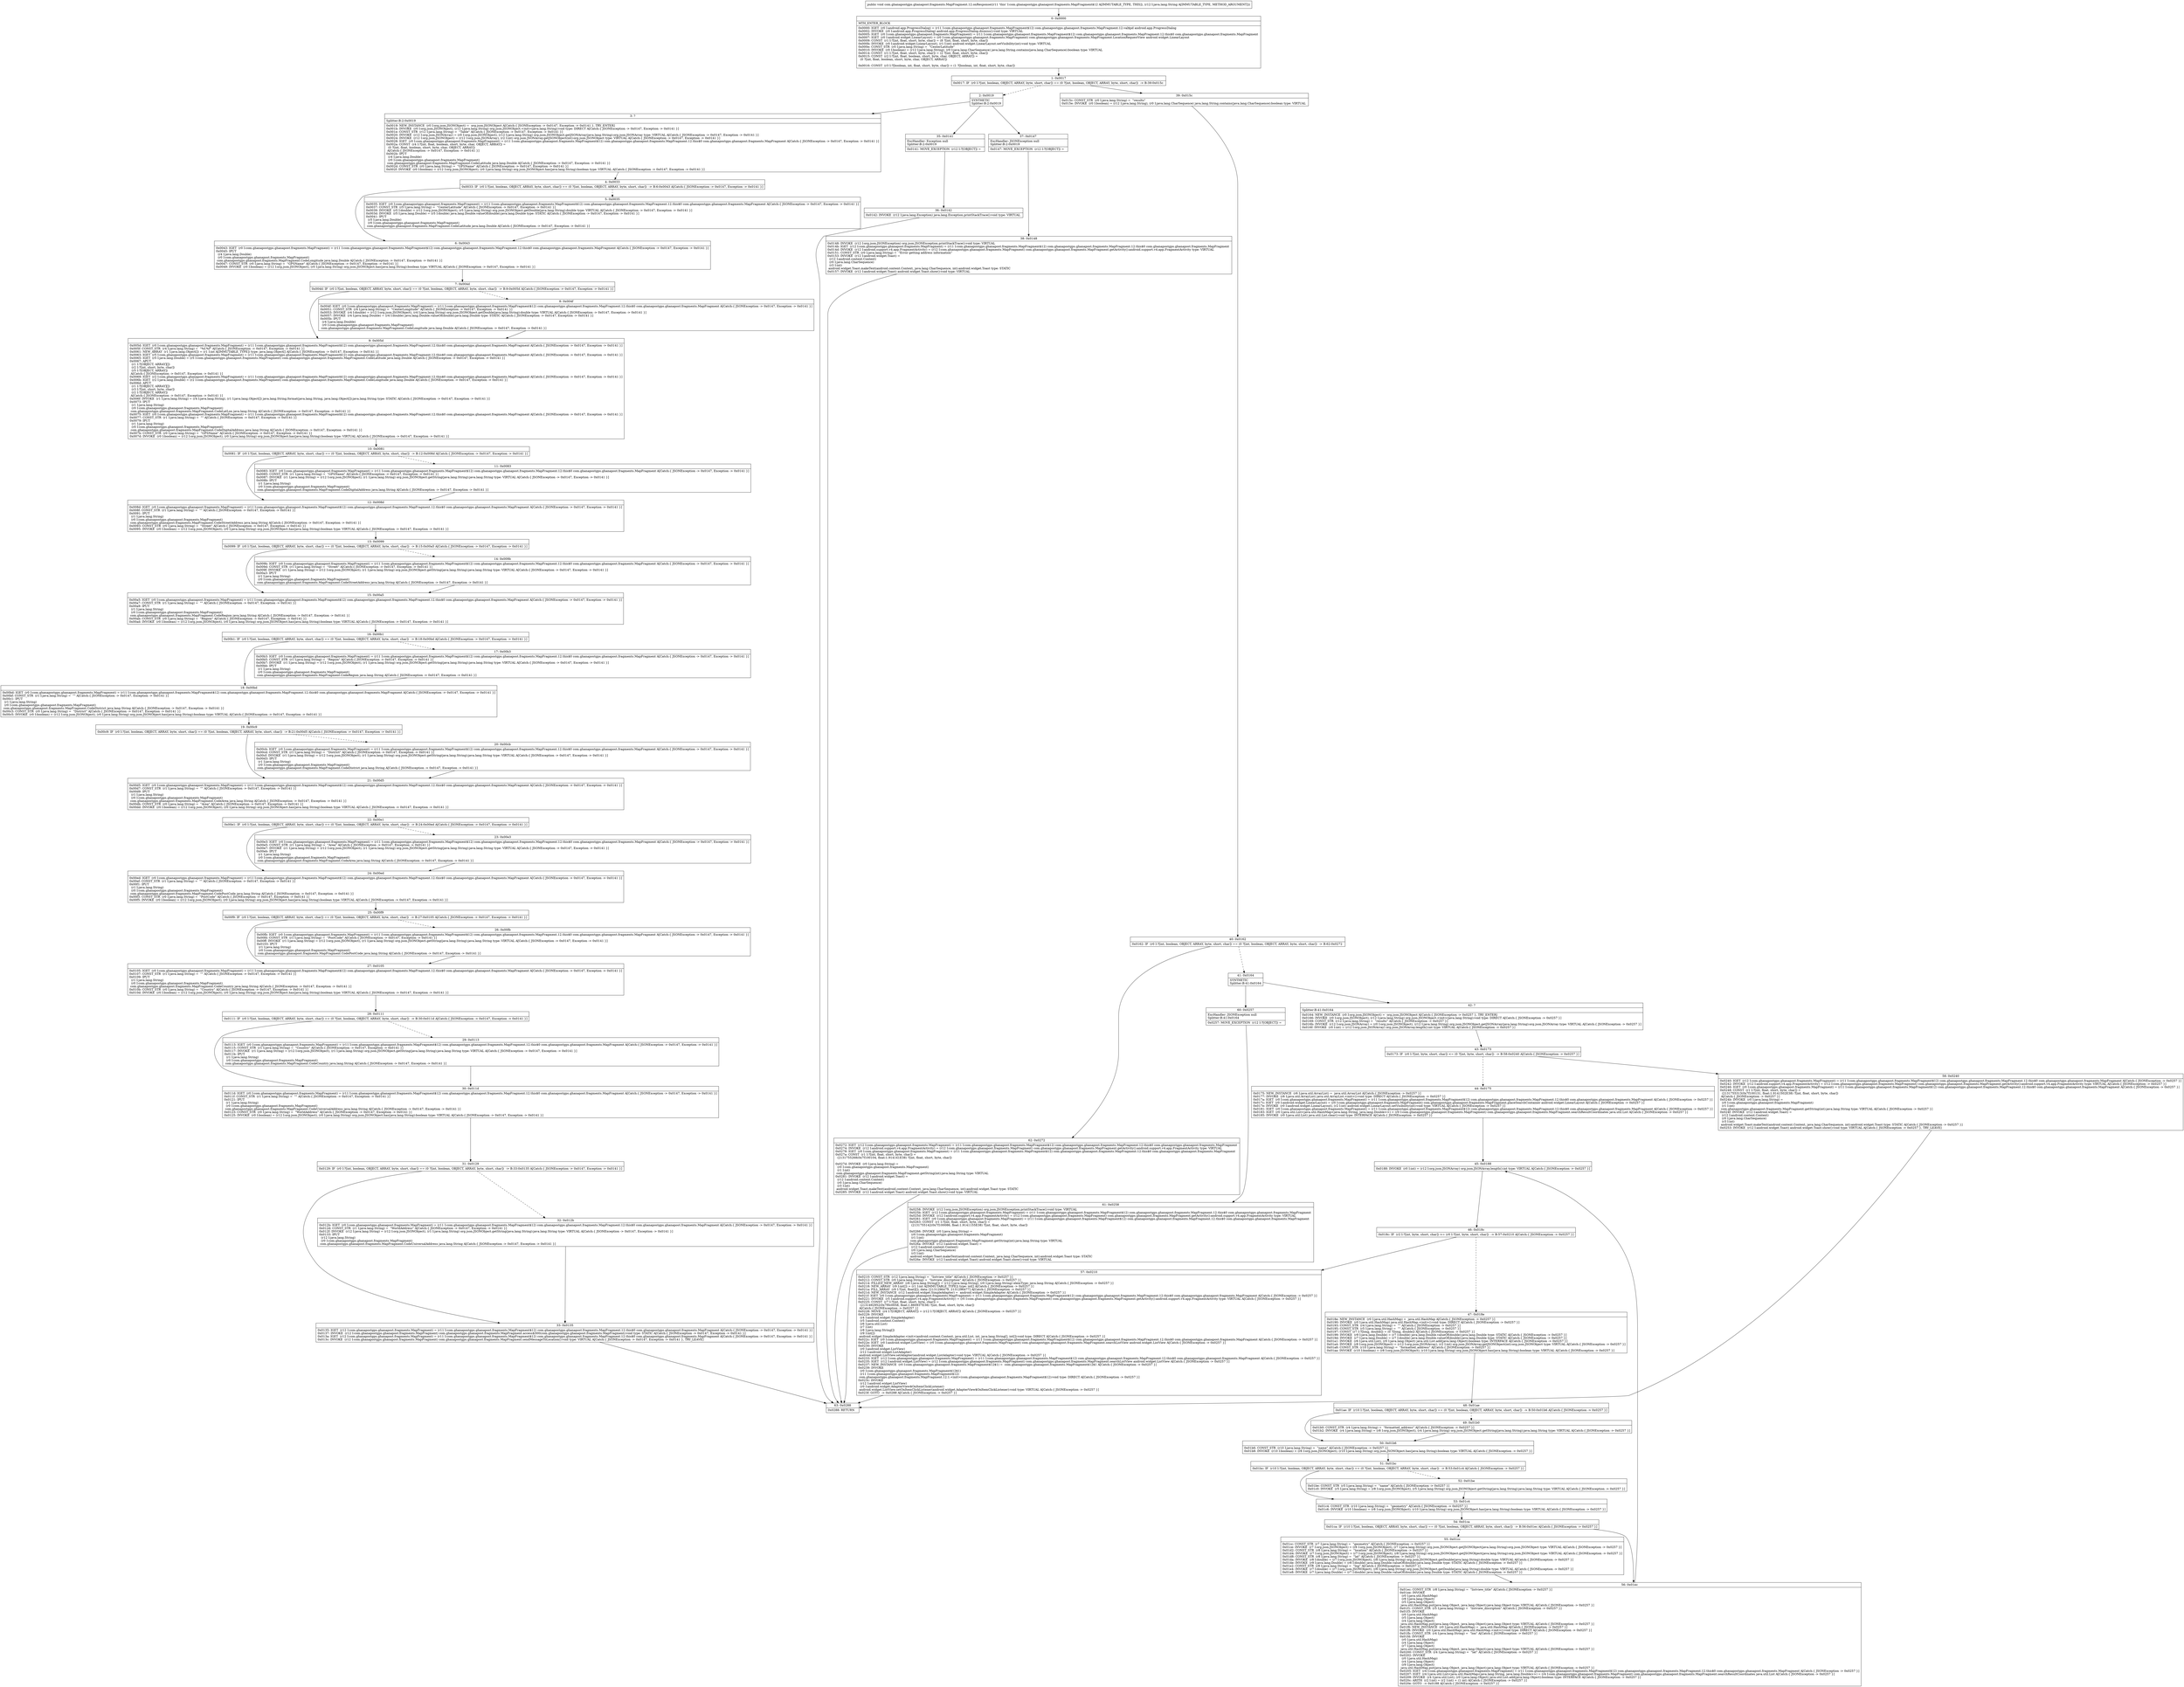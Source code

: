 digraph "CFG forcom.ghanapostgps.ghanapost.fragments.MapFragment.12.onResponse(Ljava\/lang\/String;)V" {
Node_0 [shape=record,label="{0\:\ 0x0000|MTH_ENTER_BLOCK\l|0x0000: IGET  (r0 I:android.app.ProgressDialog) = (r11 I:com.ghanapostgps.ghanapost.fragments.MapFragment$12) com.ghanapostgps.ghanapost.fragments.MapFragment.12.val$pd android.app.ProgressDialog \l0x0002: INVOKE  (r0 I:android.app.ProgressDialog) android.app.ProgressDialog.dismiss():void type: VIRTUAL \l0x0005: IGET  (r0 I:com.ghanapostgps.ghanapost.fragments.MapFragment) = (r11 I:com.ghanapostgps.ghanapost.fragments.MapFragment$12) com.ghanapostgps.ghanapost.fragments.MapFragment.12.this$0 com.ghanapostgps.ghanapost.fragments.MapFragment \l0x0007: IGET  (r0 I:android.widget.LinearLayout) = (r0 I:com.ghanapostgps.ghanapost.fragments.MapFragment) com.ghanapostgps.ghanapost.fragments.MapFragment.LocationRequestView android.widget.LinearLayout \l0x0009: CONST  (r1 I:?[int, float, short, byte, char]) = (8 ?[int, float, short, byte, char]) \l0x000b: INVOKE  (r0 I:android.widget.LinearLayout), (r1 I:int) android.widget.LinearLayout.setVisibility(int):void type: VIRTUAL \l0x000e: CONST_STR  (r0 I:java.lang.String) =  \"CenterLatitude\" \l0x0010: INVOKE  (r0 I:boolean) = (r12 I:java.lang.String), (r0 I:java.lang.CharSequence) java.lang.String.contains(java.lang.CharSequence):boolean type: VIRTUAL \l0x0014: CONST  (r1 I:?[int, float, short, byte, char]) = (2 ?[int, float, short, byte, char]) \l0x0015: CONST  (r2 I:?[int, float, boolean, short, byte, char, OBJECT, ARRAY]) = \l  (0 ?[int, float, boolean, short, byte, char, OBJECT, ARRAY])\l \l0x0016: CONST  (r3 I:?[boolean, int, float, short, byte, char]) = (1 ?[boolean, int, float, short, byte, char]) \l}"];
Node_1 [shape=record,label="{1\:\ 0x0017|0x0017: IF  (r0 I:?[int, boolean, OBJECT, ARRAY, byte, short, char]) == (0 ?[int, boolean, OBJECT, ARRAY, byte, short, char])  \-\> B:39:0x015c \l}"];
Node_2 [shape=record,label="{2\:\ 0x0019|SYNTHETIC\lSplitter:B:2:0x0019\l}"];
Node_3 [shape=record,label="{3\:\ ?|Splitter:B:2:0x0019\l|0x0019: NEW_INSTANCE  (r0 I:org.json.JSONObject) =  org.json.JSONObject A[Catch:\{ JSONException \-\> 0x0147, Exception \-\> 0x0141 \}, TRY_ENTER]\l0x001b: INVOKE  (r0 I:org.json.JSONObject), (r12 I:java.lang.String) org.json.JSONObject.\<init\>(java.lang.String):void type: DIRECT A[Catch:\{ JSONException \-\> 0x0147, Exception \-\> 0x0141 \}]\l0x001e: CONST_STR  (r12 I:java.lang.String) =  \"Table\" A[Catch:\{ JSONException \-\> 0x0147, Exception \-\> 0x0141 \}]\l0x0020: INVOKE  (r12 I:org.json.JSONArray) = (r0 I:org.json.JSONObject), (r12 I:java.lang.String) org.json.JSONObject.getJSONArray(java.lang.String):org.json.JSONArray type: VIRTUAL A[Catch:\{ JSONException \-\> 0x0147, Exception \-\> 0x0141 \}]\l0x0024: INVOKE  (r12 I:org.json.JSONObject) = (r12 I:org.json.JSONArray), (r2 I:int) org.json.JSONArray.getJSONObject(int):org.json.JSONObject type: VIRTUAL A[Catch:\{ JSONException \-\> 0x0147, Exception \-\> 0x0141 \}]\l0x0028: IGET  (r0 I:com.ghanapostgps.ghanapost.fragments.MapFragment) = (r11 I:com.ghanapostgps.ghanapost.fragments.MapFragment$12) com.ghanapostgps.ghanapost.fragments.MapFragment.12.this$0 com.ghanapostgps.ghanapost.fragments.MapFragment A[Catch:\{ JSONException \-\> 0x0147, Exception \-\> 0x0141 \}]\l0x002a: CONST  (r4 I:?[int, float, boolean, short, byte, char, OBJECT, ARRAY]) = \l  (0 ?[int, float, boolean, short, byte, char, OBJECT, ARRAY])\l A[Catch:\{ JSONException \-\> 0x0147, Exception \-\> 0x0141 \}]\l0x002b: IPUT  \l  (r4 I:java.lang.Double)\l  (r0 I:com.ghanapostgps.ghanapost.fragments.MapFragment)\l com.ghanapostgps.ghanapost.fragments.MapFragment.CodeLatitude java.lang.Double A[Catch:\{ JSONException \-\> 0x0147, Exception \-\> 0x0141 \}]\l0x002d: CONST_STR  (r0 I:java.lang.String) =  \"GPSName\" A[Catch:\{ JSONException \-\> 0x0147, Exception \-\> 0x0141 \}]\l0x002f: INVOKE  (r0 I:boolean) = (r12 I:org.json.JSONObject), (r0 I:java.lang.String) org.json.JSONObject.has(java.lang.String):boolean type: VIRTUAL A[Catch:\{ JSONException \-\> 0x0147, Exception \-\> 0x0141 \}]\l}"];
Node_4 [shape=record,label="{4\:\ 0x0033|0x0033: IF  (r0 I:?[int, boolean, OBJECT, ARRAY, byte, short, char]) == (0 ?[int, boolean, OBJECT, ARRAY, byte, short, char])  \-\> B:6:0x0043 A[Catch:\{ JSONException \-\> 0x0147, Exception \-\> 0x0141 \}]\l}"];
Node_5 [shape=record,label="{5\:\ 0x0035|0x0035: IGET  (r0 I:com.ghanapostgps.ghanapost.fragments.MapFragment) = (r11 I:com.ghanapostgps.ghanapost.fragments.MapFragment$12) com.ghanapostgps.ghanapost.fragments.MapFragment.12.this$0 com.ghanapostgps.ghanapost.fragments.MapFragment A[Catch:\{ JSONException \-\> 0x0147, Exception \-\> 0x0141 \}]\l0x0037: CONST_STR  (r5 I:java.lang.String) =  \"CenterLatitude\" A[Catch:\{ JSONException \-\> 0x0147, Exception \-\> 0x0141 \}]\l0x0039: INVOKE  (r5 I:double) = (r12 I:org.json.JSONObject), (r5 I:java.lang.String) org.json.JSONObject.getDouble(java.lang.String):double type: VIRTUAL A[Catch:\{ JSONException \-\> 0x0147, Exception \-\> 0x0141 \}]\l0x003d: INVOKE  (r5 I:java.lang.Double) = (r5 I:double) java.lang.Double.valueOf(double):java.lang.Double type: STATIC A[Catch:\{ JSONException \-\> 0x0147, Exception \-\> 0x0141 \}]\l0x0041: IPUT  \l  (r5 I:java.lang.Double)\l  (r0 I:com.ghanapostgps.ghanapost.fragments.MapFragment)\l com.ghanapostgps.ghanapost.fragments.MapFragment.CodeLatitude java.lang.Double A[Catch:\{ JSONException \-\> 0x0147, Exception \-\> 0x0141 \}]\l}"];
Node_6 [shape=record,label="{6\:\ 0x0043|0x0043: IGET  (r0 I:com.ghanapostgps.ghanapost.fragments.MapFragment) = (r11 I:com.ghanapostgps.ghanapost.fragments.MapFragment$12) com.ghanapostgps.ghanapost.fragments.MapFragment.12.this$0 com.ghanapostgps.ghanapost.fragments.MapFragment A[Catch:\{ JSONException \-\> 0x0147, Exception \-\> 0x0141 \}]\l0x0045: IPUT  \l  (r4 I:java.lang.Double)\l  (r0 I:com.ghanapostgps.ghanapost.fragments.MapFragment)\l com.ghanapostgps.ghanapost.fragments.MapFragment.CodeLongitude java.lang.Double A[Catch:\{ JSONException \-\> 0x0147, Exception \-\> 0x0141 \}]\l0x0047: CONST_STR  (r0 I:java.lang.String) =  \"GPSName\" A[Catch:\{ JSONException \-\> 0x0147, Exception \-\> 0x0141 \}]\l0x0049: INVOKE  (r0 I:boolean) = (r12 I:org.json.JSONObject), (r0 I:java.lang.String) org.json.JSONObject.has(java.lang.String):boolean type: VIRTUAL A[Catch:\{ JSONException \-\> 0x0147, Exception \-\> 0x0141 \}]\l}"];
Node_7 [shape=record,label="{7\:\ 0x004d|0x004d: IF  (r0 I:?[int, boolean, OBJECT, ARRAY, byte, short, char]) == (0 ?[int, boolean, OBJECT, ARRAY, byte, short, char])  \-\> B:9:0x005d A[Catch:\{ JSONException \-\> 0x0147, Exception \-\> 0x0141 \}]\l}"];
Node_8 [shape=record,label="{8\:\ 0x004f|0x004f: IGET  (r0 I:com.ghanapostgps.ghanapost.fragments.MapFragment) = (r11 I:com.ghanapostgps.ghanapost.fragments.MapFragment$12) com.ghanapostgps.ghanapost.fragments.MapFragment.12.this$0 com.ghanapostgps.ghanapost.fragments.MapFragment A[Catch:\{ JSONException \-\> 0x0147, Exception \-\> 0x0141 \}]\l0x0051: CONST_STR  (r4 I:java.lang.String) =  \"CenterLongitude\" A[Catch:\{ JSONException \-\> 0x0147, Exception \-\> 0x0141 \}]\l0x0053: INVOKE  (r4 I:double) = (r12 I:org.json.JSONObject), (r4 I:java.lang.String) org.json.JSONObject.getDouble(java.lang.String):double type: VIRTUAL A[Catch:\{ JSONException \-\> 0x0147, Exception \-\> 0x0141 \}]\l0x0057: INVOKE  (r4 I:java.lang.Double) = (r4 I:double) java.lang.Double.valueOf(double):java.lang.Double type: STATIC A[Catch:\{ JSONException \-\> 0x0147, Exception \-\> 0x0141 \}]\l0x005b: IPUT  \l  (r4 I:java.lang.Double)\l  (r0 I:com.ghanapostgps.ghanapost.fragments.MapFragment)\l com.ghanapostgps.ghanapost.fragments.MapFragment.CodeLongitude java.lang.Double A[Catch:\{ JSONException \-\> 0x0147, Exception \-\> 0x0141 \}]\l}"];
Node_9 [shape=record,label="{9\:\ 0x005d|0x005d: IGET  (r0 I:com.ghanapostgps.ghanapost.fragments.MapFragment) = (r11 I:com.ghanapostgps.ghanapost.fragments.MapFragment$12) com.ghanapostgps.ghanapost.fragments.MapFragment.12.this$0 com.ghanapostgps.ghanapost.fragments.MapFragment A[Catch:\{ JSONException \-\> 0x0147, Exception \-\> 0x0141 \}]\l0x005f: CONST_STR  (r4 I:java.lang.String) =  \"%f,%f\" A[Catch:\{ JSONException \-\> 0x0147, Exception \-\> 0x0141 \}]\l0x0061: NEW_ARRAY  (r1 I:java.lang.Object[]) = (r1 I:int A[IMMUTABLE_TYPE]) type: java.lang.Object[] A[Catch:\{ JSONException \-\> 0x0147, Exception \-\> 0x0141 \}]\l0x0063: IGET  (r5 I:com.ghanapostgps.ghanapost.fragments.MapFragment) = (r11 I:com.ghanapostgps.ghanapost.fragments.MapFragment$12) com.ghanapostgps.ghanapost.fragments.MapFragment.12.this$0 com.ghanapostgps.ghanapost.fragments.MapFragment A[Catch:\{ JSONException \-\> 0x0147, Exception \-\> 0x0141 \}]\l0x0065: IGET  (r5 I:java.lang.Double) = (r5 I:com.ghanapostgps.ghanapost.fragments.MapFragment) com.ghanapostgps.ghanapost.fragments.MapFragment.CodeLatitude java.lang.Double A[Catch:\{ JSONException \-\> 0x0147, Exception \-\> 0x0141 \}]\l0x0067: APUT  \l  (r1 I:?[OBJECT, ARRAY][])\l  (r2 I:?[int, short, byte, char])\l  (r5 I:?[OBJECT, ARRAY])\l A[Catch:\{ JSONException \-\> 0x0147, Exception \-\> 0x0141 \}]\l0x0069: IGET  (r2 I:com.ghanapostgps.ghanapost.fragments.MapFragment) = (r11 I:com.ghanapostgps.ghanapost.fragments.MapFragment$12) com.ghanapostgps.ghanapost.fragments.MapFragment.12.this$0 com.ghanapostgps.ghanapost.fragments.MapFragment A[Catch:\{ JSONException \-\> 0x0147, Exception \-\> 0x0141 \}]\l0x006b: IGET  (r2 I:java.lang.Double) = (r2 I:com.ghanapostgps.ghanapost.fragments.MapFragment) com.ghanapostgps.ghanapost.fragments.MapFragment.CodeLongitude java.lang.Double A[Catch:\{ JSONException \-\> 0x0147, Exception \-\> 0x0141 \}]\l0x006d: APUT  \l  (r1 I:?[OBJECT, ARRAY][])\l  (r3 I:?[int, short, byte, char])\l  (r2 I:?[OBJECT, ARRAY])\l A[Catch:\{ JSONException \-\> 0x0147, Exception \-\> 0x0141 \}]\l0x006f: INVOKE  (r1 I:java.lang.String) = (r4 I:java.lang.String), (r1 I:java.lang.Object[]) java.lang.String.format(java.lang.String, java.lang.Object[]):java.lang.String type: STATIC A[Catch:\{ JSONException \-\> 0x0147, Exception \-\> 0x0141 \}]\l0x0073: IPUT  \l  (r1 I:java.lang.String)\l  (r0 I:com.ghanapostgps.ghanapost.fragments.MapFragment)\l com.ghanapostgps.ghanapost.fragments.MapFragment.CodeLatLon java.lang.String A[Catch:\{ JSONException \-\> 0x0147, Exception \-\> 0x0141 \}]\l0x0075: IGET  (r0 I:com.ghanapostgps.ghanapost.fragments.MapFragment) = (r11 I:com.ghanapostgps.ghanapost.fragments.MapFragment$12) com.ghanapostgps.ghanapost.fragments.MapFragment.12.this$0 com.ghanapostgps.ghanapost.fragments.MapFragment A[Catch:\{ JSONException \-\> 0x0147, Exception \-\> 0x0141 \}]\l0x0077: CONST_STR  (r1 I:java.lang.String) =  \"\" A[Catch:\{ JSONException \-\> 0x0147, Exception \-\> 0x0141 \}]\l0x0079: IPUT  \l  (r1 I:java.lang.String)\l  (r0 I:com.ghanapostgps.ghanapost.fragments.MapFragment)\l com.ghanapostgps.ghanapost.fragments.MapFragment.CodeDigitalAddress java.lang.String A[Catch:\{ JSONException \-\> 0x0147, Exception \-\> 0x0141 \}]\l0x007b: CONST_STR  (r0 I:java.lang.String) =  \"GPSName\" A[Catch:\{ JSONException \-\> 0x0147, Exception \-\> 0x0141 \}]\l0x007d: INVOKE  (r0 I:boolean) = (r12 I:org.json.JSONObject), (r0 I:java.lang.String) org.json.JSONObject.has(java.lang.String):boolean type: VIRTUAL A[Catch:\{ JSONException \-\> 0x0147, Exception \-\> 0x0141 \}]\l}"];
Node_10 [shape=record,label="{10\:\ 0x0081|0x0081: IF  (r0 I:?[int, boolean, OBJECT, ARRAY, byte, short, char]) == (0 ?[int, boolean, OBJECT, ARRAY, byte, short, char])  \-\> B:12:0x008d A[Catch:\{ JSONException \-\> 0x0147, Exception \-\> 0x0141 \}]\l}"];
Node_11 [shape=record,label="{11\:\ 0x0083|0x0083: IGET  (r0 I:com.ghanapostgps.ghanapost.fragments.MapFragment) = (r11 I:com.ghanapostgps.ghanapost.fragments.MapFragment$12) com.ghanapostgps.ghanapost.fragments.MapFragment.12.this$0 com.ghanapostgps.ghanapost.fragments.MapFragment A[Catch:\{ JSONException \-\> 0x0147, Exception \-\> 0x0141 \}]\l0x0085: CONST_STR  (r1 I:java.lang.String) =  \"GPSName\" A[Catch:\{ JSONException \-\> 0x0147, Exception \-\> 0x0141 \}]\l0x0087: INVOKE  (r1 I:java.lang.String) = (r12 I:org.json.JSONObject), (r1 I:java.lang.String) org.json.JSONObject.getString(java.lang.String):java.lang.String type: VIRTUAL A[Catch:\{ JSONException \-\> 0x0147, Exception \-\> 0x0141 \}]\l0x008b: IPUT  \l  (r1 I:java.lang.String)\l  (r0 I:com.ghanapostgps.ghanapost.fragments.MapFragment)\l com.ghanapostgps.ghanapost.fragments.MapFragment.CodeDigitalAddress java.lang.String A[Catch:\{ JSONException \-\> 0x0147, Exception \-\> 0x0141 \}]\l}"];
Node_12 [shape=record,label="{12\:\ 0x008d|0x008d: IGET  (r0 I:com.ghanapostgps.ghanapost.fragments.MapFragment) = (r11 I:com.ghanapostgps.ghanapost.fragments.MapFragment$12) com.ghanapostgps.ghanapost.fragments.MapFragment.12.this$0 com.ghanapostgps.ghanapost.fragments.MapFragment A[Catch:\{ JSONException \-\> 0x0147, Exception \-\> 0x0141 \}]\l0x008f: CONST_STR  (r1 I:java.lang.String) =  \"\" A[Catch:\{ JSONException \-\> 0x0147, Exception \-\> 0x0141 \}]\l0x0091: IPUT  \l  (r1 I:java.lang.String)\l  (r0 I:com.ghanapostgps.ghanapost.fragments.MapFragment)\l com.ghanapostgps.ghanapost.fragments.MapFragment.CodeStreetAddress java.lang.String A[Catch:\{ JSONException \-\> 0x0147, Exception \-\> 0x0141 \}]\l0x0093: CONST_STR  (r0 I:java.lang.String) =  \"Street\" A[Catch:\{ JSONException \-\> 0x0147, Exception \-\> 0x0141 \}]\l0x0095: INVOKE  (r0 I:boolean) = (r12 I:org.json.JSONObject), (r0 I:java.lang.String) org.json.JSONObject.has(java.lang.String):boolean type: VIRTUAL A[Catch:\{ JSONException \-\> 0x0147, Exception \-\> 0x0141 \}]\l}"];
Node_13 [shape=record,label="{13\:\ 0x0099|0x0099: IF  (r0 I:?[int, boolean, OBJECT, ARRAY, byte, short, char]) == (0 ?[int, boolean, OBJECT, ARRAY, byte, short, char])  \-\> B:15:0x00a5 A[Catch:\{ JSONException \-\> 0x0147, Exception \-\> 0x0141 \}]\l}"];
Node_14 [shape=record,label="{14\:\ 0x009b|0x009b: IGET  (r0 I:com.ghanapostgps.ghanapost.fragments.MapFragment) = (r11 I:com.ghanapostgps.ghanapost.fragments.MapFragment$12) com.ghanapostgps.ghanapost.fragments.MapFragment.12.this$0 com.ghanapostgps.ghanapost.fragments.MapFragment A[Catch:\{ JSONException \-\> 0x0147, Exception \-\> 0x0141 \}]\l0x009d: CONST_STR  (r1 I:java.lang.String) =  \"Street\" A[Catch:\{ JSONException \-\> 0x0147, Exception \-\> 0x0141 \}]\l0x009f: INVOKE  (r1 I:java.lang.String) = (r12 I:org.json.JSONObject), (r1 I:java.lang.String) org.json.JSONObject.getString(java.lang.String):java.lang.String type: VIRTUAL A[Catch:\{ JSONException \-\> 0x0147, Exception \-\> 0x0141 \}]\l0x00a3: IPUT  \l  (r1 I:java.lang.String)\l  (r0 I:com.ghanapostgps.ghanapost.fragments.MapFragment)\l com.ghanapostgps.ghanapost.fragments.MapFragment.CodeStreetAddress java.lang.String A[Catch:\{ JSONException \-\> 0x0147, Exception \-\> 0x0141 \}]\l}"];
Node_15 [shape=record,label="{15\:\ 0x00a5|0x00a5: IGET  (r0 I:com.ghanapostgps.ghanapost.fragments.MapFragment) = (r11 I:com.ghanapostgps.ghanapost.fragments.MapFragment$12) com.ghanapostgps.ghanapost.fragments.MapFragment.12.this$0 com.ghanapostgps.ghanapost.fragments.MapFragment A[Catch:\{ JSONException \-\> 0x0147, Exception \-\> 0x0141 \}]\l0x00a7: CONST_STR  (r1 I:java.lang.String) =  \"\" A[Catch:\{ JSONException \-\> 0x0147, Exception \-\> 0x0141 \}]\l0x00a9: IPUT  \l  (r1 I:java.lang.String)\l  (r0 I:com.ghanapostgps.ghanapost.fragments.MapFragment)\l com.ghanapostgps.ghanapost.fragments.MapFragment.CodeRegion java.lang.String A[Catch:\{ JSONException \-\> 0x0147, Exception \-\> 0x0141 \}]\l0x00ab: CONST_STR  (r0 I:java.lang.String) =  \"Region\" A[Catch:\{ JSONException \-\> 0x0147, Exception \-\> 0x0141 \}]\l0x00ad: INVOKE  (r0 I:boolean) = (r12 I:org.json.JSONObject), (r0 I:java.lang.String) org.json.JSONObject.has(java.lang.String):boolean type: VIRTUAL A[Catch:\{ JSONException \-\> 0x0147, Exception \-\> 0x0141 \}]\l}"];
Node_16 [shape=record,label="{16\:\ 0x00b1|0x00b1: IF  (r0 I:?[int, boolean, OBJECT, ARRAY, byte, short, char]) == (0 ?[int, boolean, OBJECT, ARRAY, byte, short, char])  \-\> B:18:0x00bd A[Catch:\{ JSONException \-\> 0x0147, Exception \-\> 0x0141 \}]\l}"];
Node_17 [shape=record,label="{17\:\ 0x00b3|0x00b3: IGET  (r0 I:com.ghanapostgps.ghanapost.fragments.MapFragment) = (r11 I:com.ghanapostgps.ghanapost.fragments.MapFragment$12) com.ghanapostgps.ghanapost.fragments.MapFragment.12.this$0 com.ghanapostgps.ghanapost.fragments.MapFragment A[Catch:\{ JSONException \-\> 0x0147, Exception \-\> 0x0141 \}]\l0x00b5: CONST_STR  (r1 I:java.lang.String) =  \"Region\" A[Catch:\{ JSONException \-\> 0x0147, Exception \-\> 0x0141 \}]\l0x00b7: INVOKE  (r1 I:java.lang.String) = (r12 I:org.json.JSONObject), (r1 I:java.lang.String) org.json.JSONObject.getString(java.lang.String):java.lang.String type: VIRTUAL A[Catch:\{ JSONException \-\> 0x0147, Exception \-\> 0x0141 \}]\l0x00bb: IPUT  \l  (r1 I:java.lang.String)\l  (r0 I:com.ghanapostgps.ghanapost.fragments.MapFragment)\l com.ghanapostgps.ghanapost.fragments.MapFragment.CodeRegion java.lang.String A[Catch:\{ JSONException \-\> 0x0147, Exception \-\> 0x0141 \}]\l}"];
Node_18 [shape=record,label="{18\:\ 0x00bd|0x00bd: IGET  (r0 I:com.ghanapostgps.ghanapost.fragments.MapFragment) = (r11 I:com.ghanapostgps.ghanapost.fragments.MapFragment$12) com.ghanapostgps.ghanapost.fragments.MapFragment.12.this$0 com.ghanapostgps.ghanapost.fragments.MapFragment A[Catch:\{ JSONException \-\> 0x0147, Exception \-\> 0x0141 \}]\l0x00bf: CONST_STR  (r1 I:java.lang.String) =  \"\" A[Catch:\{ JSONException \-\> 0x0147, Exception \-\> 0x0141 \}]\l0x00c1: IPUT  \l  (r1 I:java.lang.String)\l  (r0 I:com.ghanapostgps.ghanapost.fragments.MapFragment)\l com.ghanapostgps.ghanapost.fragments.MapFragment.CodeDistrict java.lang.String A[Catch:\{ JSONException \-\> 0x0147, Exception \-\> 0x0141 \}]\l0x00c3: CONST_STR  (r0 I:java.lang.String) =  \"District\" A[Catch:\{ JSONException \-\> 0x0147, Exception \-\> 0x0141 \}]\l0x00c5: INVOKE  (r0 I:boolean) = (r12 I:org.json.JSONObject), (r0 I:java.lang.String) org.json.JSONObject.has(java.lang.String):boolean type: VIRTUAL A[Catch:\{ JSONException \-\> 0x0147, Exception \-\> 0x0141 \}]\l}"];
Node_19 [shape=record,label="{19\:\ 0x00c9|0x00c9: IF  (r0 I:?[int, boolean, OBJECT, ARRAY, byte, short, char]) == (0 ?[int, boolean, OBJECT, ARRAY, byte, short, char])  \-\> B:21:0x00d5 A[Catch:\{ JSONException \-\> 0x0147, Exception \-\> 0x0141 \}]\l}"];
Node_20 [shape=record,label="{20\:\ 0x00cb|0x00cb: IGET  (r0 I:com.ghanapostgps.ghanapost.fragments.MapFragment) = (r11 I:com.ghanapostgps.ghanapost.fragments.MapFragment$12) com.ghanapostgps.ghanapost.fragments.MapFragment.12.this$0 com.ghanapostgps.ghanapost.fragments.MapFragment A[Catch:\{ JSONException \-\> 0x0147, Exception \-\> 0x0141 \}]\l0x00cd: CONST_STR  (r1 I:java.lang.String) =  \"District\" A[Catch:\{ JSONException \-\> 0x0147, Exception \-\> 0x0141 \}]\l0x00cf: INVOKE  (r1 I:java.lang.String) = (r12 I:org.json.JSONObject), (r1 I:java.lang.String) org.json.JSONObject.getString(java.lang.String):java.lang.String type: VIRTUAL A[Catch:\{ JSONException \-\> 0x0147, Exception \-\> 0x0141 \}]\l0x00d3: IPUT  \l  (r1 I:java.lang.String)\l  (r0 I:com.ghanapostgps.ghanapost.fragments.MapFragment)\l com.ghanapostgps.ghanapost.fragments.MapFragment.CodeDistrict java.lang.String A[Catch:\{ JSONException \-\> 0x0147, Exception \-\> 0x0141 \}]\l}"];
Node_21 [shape=record,label="{21\:\ 0x00d5|0x00d5: IGET  (r0 I:com.ghanapostgps.ghanapost.fragments.MapFragment) = (r11 I:com.ghanapostgps.ghanapost.fragments.MapFragment$12) com.ghanapostgps.ghanapost.fragments.MapFragment.12.this$0 com.ghanapostgps.ghanapost.fragments.MapFragment A[Catch:\{ JSONException \-\> 0x0147, Exception \-\> 0x0141 \}]\l0x00d7: CONST_STR  (r1 I:java.lang.String) =  \"\" A[Catch:\{ JSONException \-\> 0x0147, Exception \-\> 0x0141 \}]\l0x00d9: IPUT  \l  (r1 I:java.lang.String)\l  (r0 I:com.ghanapostgps.ghanapost.fragments.MapFragment)\l com.ghanapostgps.ghanapost.fragments.MapFragment.CodeArea java.lang.String A[Catch:\{ JSONException \-\> 0x0147, Exception \-\> 0x0141 \}]\l0x00db: CONST_STR  (r0 I:java.lang.String) =  \"Area\" A[Catch:\{ JSONException \-\> 0x0147, Exception \-\> 0x0141 \}]\l0x00dd: INVOKE  (r0 I:boolean) = (r12 I:org.json.JSONObject), (r0 I:java.lang.String) org.json.JSONObject.has(java.lang.String):boolean type: VIRTUAL A[Catch:\{ JSONException \-\> 0x0147, Exception \-\> 0x0141 \}]\l}"];
Node_22 [shape=record,label="{22\:\ 0x00e1|0x00e1: IF  (r0 I:?[int, boolean, OBJECT, ARRAY, byte, short, char]) == (0 ?[int, boolean, OBJECT, ARRAY, byte, short, char])  \-\> B:24:0x00ed A[Catch:\{ JSONException \-\> 0x0147, Exception \-\> 0x0141 \}]\l}"];
Node_23 [shape=record,label="{23\:\ 0x00e3|0x00e3: IGET  (r0 I:com.ghanapostgps.ghanapost.fragments.MapFragment) = (r11 I:com.ghanapostgps.ghanapost.fragments.MapFragment$12) com.ghanapostgps.ghanapost.fragments.MapFragment.12.this$0 com.ghanapostgps.ghanapost.fragments.MapFragment A[Catch:\{ JSONException \-\> 0x0147, Exception \-\> 0x0141 \}]\l0x00e5: CONST_STR  (r1 I:java.lang.String) =  \"Area\" A[Catch:\{ JSONException \-\> 0x0147, Exception \-\> 0x0141 \}]\l0x00e7: INVOKE  (r1 I:java.lang.String) = (r12 I:org.json.JSONObject), (r1 I:java.lang.String) org.json.JSONObject.getString(java.lang.String):java.lang.String type: VIRTUAL A[Catch:\{ JSONException \-\> 0x0147, Exception \-\> 0x0141 \}]\l0x00eb: IPUT  \l  (r1 I:java.lang.String)\l  (r0 I:com.ghanapostgps.ghanapost.fragments.MapFragment)\l com.ghanapostgps.ghanapost.fragments.MapFragment.CodeArea java.lang.String A[Catch:\{ JSONException \-\> 0x0147, Exception \-\> 0x0141 \}]\l}"];
Node_24 [shape=record,label="{24\:\ 0x00ed|0x00ed: IGET  (r0 I:com.ghanapostgps.ghanapost.fragments.MapFragment) = (r11 I:com.ghanapostgps.ghanapost.fragments.MapFragment$12) com.ghanapostgps.ghanapost.fragments.MapFragment.12.this$0 com.ghanapostgps.ghanapost.fragments.MapFragment A[Catch:\{ JSONException \-\> 0x0147, Exception \-\> 0x0141 \}]\l0x00ef: CONST_STR  (r1 I:java.lang.String) =  \"\" A[Catch:\{ JSONException \-\> 0x0147, Exception \-\> 0x0141 \}]\l0x00f1: IPUT  \l  (r1 I:java.lang.String)\l  (r0 I:com.ghanapostgps.ghanapost.fragments.MapFragment)\l com.ghanapostgps.ghanapost.fragments.MapFragment.CodePostCode java.lang.String A[Catch:\{ JSONException \-\> 0x0147, Exception \-\> 0x0141 \}]\l0x00f3: CONST_STR  (r0 I:java.lang.String) =  \"PostCode\" A[Catch:\{ JSONException \-\> 0x0147, Exception \-\> 0x0141 \}]\l0x00f5: INVOKE  (r0 I:boolean) = (r12 I:org.json.JSONObject), (r0 I:java.lang.String) org.json.JSONObject.has(java.lang.String):boolean type: VIRTUAL A[Catch:\{ JSONException \-\> 0x0147, Exception \-\> 0x0141 \}]\l}"];
Node_25 [shape=record,label="{25\:\ 0x00f9|0x00f9: IF  (r0 I:?[int, boolean, OBJECT, ARRAY, byte, short, char]) == (0 ?[int, boolean, OBJECT, ARRAY, byte, short, char])  \-\> B:27:0x0105 A[Catch:\{ JSONException \-\> 0x0147, Exception \-\> 0x0141 \}]\l}"];
Node_26 [shape=record,label="{26\:\ 0x00fb|0x00fb: IGET  (r0 I:com.ghanapostgps.ghanapost.fragments.MapFragment) = (r11 I:com.ghanapostgps.ghanapost.fragments.MapFragment$12) com.ghanapostgps.ghanapost.fragments.MapFragment.12.this$0 com.ghanapostgps.ghanapost.fragments.MapFragment A[Catch:\{ JSONException \-\> 0x0147, Exception \-\> 0x0141 \}]\l0x00fd: CONST_STR  (r1 I:java.lang.String) =  \"PostCode\" A[Catch:\{ JSONException \-\> 0x0147, Exception \-\> 0x0141 \}]\l0x00ff: INVOKE  (r1 I:java.lang.String) = (r12 I:org.json.JSONObject), (r1 I:java.lang.String) org.json.JSONObject.getString(java.lang.String):java.lang.String type: VIRTUAL A[Catch:\{ JSONException \-\> 0x0147, Exception \-\> 0x0141 \}]\l0x0103: IPUT  \l  (r1 I:java.lang.String)\l  (r0 I:com.ghanapostgps.ghanapost.fragments.MapFragment)\l com.ghanapostgps.ghanapost.fragments.MapFragment.CodePostCode java.lang.String A[Catch:\{ JSONException \-\> 0x0147, Exception \-\> 0x0141 \}]\l}"];
Node_27 [shape=record,label="{27\:\ 0x0105|0x0105: IGET  (r0 I:com.ghanapostgps.ghanapost.fragments.MapFragment) = (r11 I:com.ghanapostgps.ghanapost.fragments.MapFragment$12) com.ghanapostgps.ghanapost.fragments.MapFragment.12.this$0 com.ghanapostgps.ghanapost.fragments.MapFragment A[Catch:\{ JSONException \-\> 0x0147, Exception \-\> 0x0141 \}]\l0x0107: CONST_STR  (r1 I:java.lang.String) =  \"\" A[Catch:\{ JSONException \-\> 0x0147, Exception \-\> 0x0141 \}]\l0x0109: IPUT  \l  (r1 I:java.lang.String)\l  (r0 I:com.ghanapostgps.ghanapost.fragments.MapFragment)\l com.ghanapostgps.ghanapost.fragments.MapFragment.CodeCountry java.lang.String A[Catch:\{ JSONException \-\> 0x0147, Exception \-\> 0x0141 \}]\l0x010b: CONST_STR  (r0 I:java.lang.String) =  \"Country\" A[Catch:\{ JSONException \-\> 0x0147, Exception \-\> 0x0141 \}]\l0x010d: INVOKE  (r0 I:boolean) = (r12 I:org.json.JSONObject), (r0 I:java.lang.String) org.json.JSONObject.has(java.lang.String):boolean type: VIRTUAL A[Catch:\{ JSONException \-\> 0x0147, Exception \-\> 0x0141 \}]\l}"];
Node_28 [shape=record,label="{28\:\ 0x0111|0x0111: IF  (r0 I:?[int, boolean, OBJECT, ARRAY, byte, short, char]) == (0 ?[int, boolean, OBJECT, ARRAY, byte, short, char])  \-\> B:30:0x011d A[Catch:\{ JSONException \-\> 0x0147, Exception \-\> 0x0141 \}]\l}"];
Node_29 [shape=record,label="{29\:\ 0x0113|0x0113: IGET  (r0 I:com.ghanapostgps.ghanapost.fragments.MapFragment) = (r11 I:com.ghanapostgps.ghanapost.fragments.MapFragment$12) com.ghanapostgps.ghanapost.fragments.MapFragment.12.this$0 com.ghanapostgps.ghanapost.fragments.MapFragment A[Catch:\{ JSONException \-\> 0x0147, Exception \-\> 0x0141 \}]\l0x0115: CONST_STR  (r1 I:java.lang.String) =  \"Country\" A[Catch:\{ JSONException \-\> 0x0147, Exception \-\> 0x0141 \}]\l0x0117: INVOKE  (r1 I:java.lang.String) = (r12 I:org.json.JSONObject), (r1 I:java.lang.String) org.json.JSONObject.getString(java.lang.String):java.lang.String type: VIRTUAL A[Catch:\{ JSONException \-\> 0x0147, Exception \-\> 0x0141 \}]\l0x011b: IPUT  \l  (r1 I:java.lang.String)\l  (r0 I:com.ghanapostgps.ghanapost.fragments.MapFragment)\l com.ghanapostgps.ghanapost.fragments.MapFragment.CodeCountry java.lang.String A[Catch:\{ JSONException \-\> 0x0147, Exception \-\> 0x0141 \}]\l}"];
Node_30 [shape=record,label="{30\:\ 0x011d|0x011d: IGET  (r0 I:com.ghanapostgps.ghanapost.fragments.MapFragment) = (r11 I:com.ghanapostgps.ghanapost.fragments.MapFragment$12) com.ghanapostgps.ghanapost.fragments.MapFragment.12.this$0 com.ghanapostgps.ghanapost.fragments.MapFragment A[Catch:\{ JSONException \-\> 0x0147, Exception \-\> 0x0141 \}]\l0x011f: CONST_STR  (r1 I:java.lang.String) =  \"\" A[Catch:\{ JSONException \-\> 0x0147, Exception \-\> 0x0141 \}]\l0x0121: IPUT  \l  (r1 I:java.lang.String)\l  (r0 I:com.ghanapostgps.ghanapost.fragments.MapFragment)\l com.ghanapostgps.ghanapost.fragments.MapFragment.CodeUniversalAddress java.lang.String A[Catch:\{ JSONException \-\> 0x0147, Exception \-\> 0x0141 \}]\l0x0123: CONST_STR  (r0 I:java.lang.String) =  \"WorldAddress\" A[Catch:\{ JSONException \-\> 0x0147, Exception \-\> 0x0141 \}]\l0x0125: INVOKE  (r0 I:boolean) = (r12 I:org.json.JSONObject), (r0 I:java.lang.String) org.json.JSONObject.has(java.lang.String):boolean type: VIRTUAL A[Catch:\{ JSONException \-\> 0x0147, Exception \-\> 0x0141 \}]\l}"];
Node_31 [shape=record,label="{31\:\ 0x0129|0x0129: IF  (r0 I:?[int, boolean, OBJECT, ARRAY, byte, short, char]) == (0 ?[int, boolean, OBJECT, ARRAY, byte, short, char])  \-\> B:33:0x0135 A[Catch:\{ JSONException \-\> 0x0147, Exception \-\> 0x0141 \}]\l}"];
Node_32 [shape=record,label="{32\:\ 0x012b|0x012b: IGET  (r0 I:com.ghanapostgps.ghanapost.fragments.MapFragment) = (r11 I:com.ghanapostgps.ghanapost.fragments.MapFragment$12) com.ghanapostgps.ghanapost.fragments.MapFragment.12.this$0 com.ghanapostgps.ghanapost.fragments.MapFragment A[Catch:\{ JSONException \-\> 0x0147, Exception \-\> 0x0141 \}]\l0x012d: CONST_STR  (r1 I:java.lang.String) =  \"WorldAddress\" A[Catch:\{ JSONException \-\> 0x0147, Exception \-\> 0x0141 \}]\l0x012f: INVOKE  (r12 I:java.lang.String) = (r12 I:org.json.JSONObject), (r1 I:java.lang.String) org.json.JSONObject.getString(java.lang.String):java.lang.String type: VIRTUAL A[Catch:\{ JSONException \-\> 0x0147, Exception \-\> 0x0141 \}]\l0x0133: IPUT  \l  (r12 I:java.lang.String)\l  (r0 I:com.ghanapostgps.ghanapost.fragments.MapFragment)\l com.ghanapostgps.ghanapost.fragments.MapFragment.CodeUniversalAddress java.lang.String A[Catch:\{ JSONException \-\> 0x0147, Exception \-\> 0x0141 \}]\l}"];
Node_33 [shape=record,label="{33\:\ 0x0135|0x0135: IGET  (r12 I:com.ghanapostgps.ghanapost.fragments.MapFragment) = (r11 I:com.ghanapostgps.ghanapost.fragments.MapFragment$12) com.ghanapostgps.ghanapost.fragments.MapFragment.12.this$0 com.ghanapostgps.ghanapost.fragments.MapFragment A[Catch:\{ JSONException \-\> 0x0147, Exception \-\> 0x0141 \}]\l0x0137: INVOKE  (r12 I:com.ghanapostgps.ghanapost.fragments.MapFragment) com.ghanapostgps.ghanapost.fragments.MapFragment.access$300(com.ghanapostgps.ghanapost.fragments.MapFragment):void type: STATIC A[Catch:\{ JSONException \-\> 0x0147, Exception \-\> 0x0141 \}]\l0x013a: IGET  (r12 I:com.ghanapostgps.ghanapost.fragments.MapFragment) = (r11 I:com.ghanapostgps.ghanapost.fragments.MapFragment$12) com.ghanapostgps.ghanapost.fragments.MapFragment.12.this$0 com.ghanapostgps.ghanapost.fragments.MapFragment A[Catch:\{ JSONException \-\> 0x0147, Exception \-\> 0x0141 \}]\l0x013c: INVOKE  (r12 I:com.ghanapostgps.ghanapost.fragments.MapFragment) com.ghanapostgps.ghanapost.fragments.MapFragment.sendMessageToLocation():void type: VIRTUAL A[Catch:\{ JSONException \-\> 0x0147, Exception \-\> 0x0141 \}, TRY_LEAVE]\l}"];
Node_35 [shape=record,label="{35\:\ 0x0141|ExcHandler: Exception null\lSplitter:B:2:0x0019\l|0x0141: MOVE_EXCEPTION  (r12 I:?[OBJECT]) =  \l}"];
Node_36 [shape=record,label="{36\:\ 0x0142|0x0142: INVOKE  (r12 I:java.lang.Exception) java.lang.Exception.printStackTrace():void type: VIRTUAL \l}"];
Node_37 [shape=record,label="{37\:\ 0x0147|ExcHandler: JSONException null\lSplitter:B:2:0x0019\l|0x0147: MOVE_EXCEPTION  (r12 I:?[OBJECT]) =  \l}"];
Node_38 [shape=record,label="{38\:\ 0x0148|0x0148: INVOKE  (r12 I:org.json.JSONException) org.json.JSONException.printStackTrace():void type: VIRTUAL \l0x014b: IGET  (r12 I:com.ghanapostgps.ghanapost.fragments.MapFragment) = (r11 I:com.ghanapostgps.ghanapost.fragments.MapFragment$12) com.ghanapostgps.ghanapost.fragments.MapFragment.12.this$0 com.ghanapostgps.ghanapost.fragments.MapFragment \l0x014d: INVOKE  (r12 I:android.support.v4.app.FragmentActivity) = (r12 I:com.ghanapostgps.ghanapost.fragments.MapFragment) com.ghanapostgps.ghanapost.fragments.MapFragment.getActivity():android.support.v4.app.FragmentActivity type: VIRTUAL \l0x0151: CONST_STR  (r0 I:java.lang.String) =  \"Error getting address information\" \l0x0153: INVOKE  (r12 I:android.widget.Toast) = \l  (r12 I:android.content.Context)\l  (r0 I:java.lang.CharSequence)\l  (r3 I:int)\l android.widget.Toast.makeText(android.content.Context, java.lang.CharSequence, int):android.widget.Toast type: STATIC \l0x0157: INVOKE  (r12 I:android.widget.Toast) android.widget.Toast.show():void type: VIRTUAL \l}"];
Node_39 [shape=record,label="{39\:\ 0x015c|0x015c: CONST_STR  (r0 I:java.lang.String) =  \"results\" \l0x015e: INVOKE  (r0 I:boolean) = (r12 I:java.lang.String), (r0 I:java.lang.CharSequence) java.lang.String.contains(java.lang.CharSequence):boolean type: VIRTUAL \l}"];
Node_40 [shape=record,label="{40\:\ 0x0162|0x0162: IF  (r0 I:?[int, boolean, OBJECT, ARRAY, byte, short, char]) == (0 ?[int, boolean, OBJECT, ARRAY, byte, short, char])  \-\> B:62:0x0272 \l}"];
Node_41 [shape=record,label="{41\:\ 0x0164|SYNTHETIC\lSplitter:B:41:0x0164\l}"];
Node_42 [shape=record,label="{42\:\ ?|Splitter:B:41:0x0164\l|0x0164: NEW_INSTANCE  (r0 I:org.json.JSONObject) =  org.json.JSONObject A[Catch:\{ JSONException \-\> 0x0257 \}, TRY_ENTER]\l0x0166: INVOKE  (r0 I:org.json.JSONObject), (r12 I:java.lang.String) org.json.JSONObject.\<init\>(java.lang.String):void type: DIRECT A[Catch:\{ JSONException \-\> 0x0257 \}]\l0x0169: CONST_STR  (r12 I:java.lang.String) =  \"results\" A[Catch:\{ JSONException \-\> 0x0257 \}]\l0x016b: INVOKE  (r12 I:org.json.JSONArray) = (r0 I:org.json.JSONObject), (r12 I:java.lang.String) org.json.JSONObject.getJSONArray(java.lang.String):org.json.JSONArray type: VIRTUAL A[Catch:\{ JSONException \-\> 0x0257 \}]\l0x016f: INVOKE  (r0 I:int) = (r12 I:org.json.JSONArray) org.json.JSONArray.length():int type: VIRTUAL A[Catch:\{ JSONException \-\> 0x0257 \}]\l}"];
Node_43 [shape=record,label="{43\:\ 0x0173|0x0173: IF  (r0 I:?[int, byte, short, char]) \<= (0 ?[int, byte, short, char])  \-\> B:58:0x0240 A[Catch:\{ JSONException \-\> 0x0257 \}]\l}"];
Node_44 [shape=record,label="{44\:\ 0x0175|0x0175: NEW_INSTANCE  (r6 I:java.util.ArrayList) =  java.util.ArrayList A[Catch:\{ JSONException \-\> 0x0257 \}]\l0x0177: INVOKE  (r6 I:java.util.ArrayList) java.util.ArrayList.\<init\>():void type: DIRECT A[Catch:\{ JSONException \-\> 0x0257 \}]\l0x017a: IGET  (r0 I:com.ghanapostgps.ghanapost.fragments.MapFragment) = (r11 I:com.ghanapostgps.ghanapost.fragments.MapFragment$12) com.ghanapostgps.ghanapost.fragments.MapFragment.12.this$0 com.ghanapostgps.ghanapost.fragments.MapFragment A[Catch:\{ JSONException \-\> 0x0257 \}]\l0x017c: IGET  (r0 I:android.widget.LinearLayout) = (r0 I:com.ghanapostgps.ghanapost.fragments.MapFragment) com.ghanapostgps.ghanapost.fragments.MapFragment.placeSearchContainer android.widget.LinearLayout A[Catch:\{ JSONException \-\> 0x0257 \}]\l0x017e: INVOKE  (r0 I:android.widget.LinearLayout), (r2 I:int) android.widget.LinearLayout.setVisibility(int):void type: VIRTUAL A[Catch:\{ JSONException \-\> 0x0257 \}]\l0x0181: IGET  (r0 I:com.ghanapostgps.ghanapost.fragments.MapFragment) = (r11 I:com.ghanapostgps.ghanapost.fragments.MapFragment$12) com.ghanapostgps.ghanapost.fragments.MapFragment.12.this$0 com.ghanapostgps.ghanapost.fragments.MapFragment A[Catch:\{ JSONException \-\> 0x0257 \}]\l0x0183: IGET  (r0 I:java.util.List\<java.util.HashMap\<java.lang.String, java.lang.Double\>\>) = (r0 I:com.ghanapostgps.ghanapost.fragments.MapFragment) com.ghanapostgps.ghanapost.fragments.MapFragment.searchResultCoordinates java.util.List A[Catch:\{ JSONException \-\> 0x0257 \}]\l0x0185: INVOKE  (r0 I:java.util.List) java.util.List.clear():void type: INTERFACE A[Catch:\{ JSONException \-\> 0x0257 \}]\l}"];
Node_45 [shape=record,label="{45\:\ 0x0188|0x0188: INVOKE  (r0 I:int) = (r12 I:org.json.JSONArray) org.json.JSONArray.length():int type: VIRTUAL A[Catch:\{ JSONException \-\> 0x0257 \}]\l}"];
Node_46 [shape=record,label="{46\:\ 0x018c|0x018c: IF  (r2 I:?[int, byte, short, char]) \>= (r0 I:?[int, byte, short, char])  \-\> B:57:0x0210 A[Catch:\{ JSONException \-\> 0x0257 \}]\l}"];
Node_47 [shape=record,label="{47\:\ 0x018e|0x018e: NEW_INSTANCE  (r0 I:java.util.HashMap) =  java.util.HashMap A[Catch:\{ JSONException \-\> 0x0257 \}]\l0x0190: INVOKE  (r0 I:java.util.HashMap) java.util.HashMap.\<init\>():void type: DIRECT A[Catch:\{ JSONException \-\> 0x0257 \}]\l0x0193: CONST_STR  (r4 I:java.lang.String) =  \"\" A[Catch:\{ JSONException \-\> 0x0257 \}]\l0x0195: CONST_STR  (r5 I:java.lang.String) =  \"\" A[Catch:\{ JSONException \-\> 0x0257 \}]\l0x0197: CONST  (r7 I:?[long, double]) = (0 ?[long, double]) A[Catch:\{ JSONException \-\> 0x0257 \}]\l0x0199: INVOKE  (r9 I:java.lang.Double) = (r7 I:double) java.lang.Double.valueOf(double):java.lang.Double type: STATIC A[Catch:\{ JSONException \-\> 0x0257 \}]\l0x019d: INVOKE  (r7 I:java.lang.Double) = (r7 I:double) java.lang.Double.valueOf(double):java.lang.Double type: STATIC A[Catch:\{ JSONException \-\> 0x0257 \}]\l0x01a1: INVOKE  (r6 I:java.util.List), (r0 I:java.lang.Object) java.util.List.add(java.lang.Object):boolean type: INTERFACE A[Catch:\{ JSONException \-\> 0x0257 \}]\l0x01a4: INVOKE  (r8 I:org.json.JSONObject) = (r12 I:org.json.JSONArray), (r2 I:int) org.json.JSONArray.getJSONObject(int):org.json.JSONObject type: VIRTUAL A[Catch:\{ JSONException \-\> 0x0257 \}]\l0x01a8: CONST_STR  (r10 I:java.lang.String) =  \"formatted_address\" A[Catch:\{ JSONException \-\> 0x0257 \}]\l0x01aa: INVOKE  (r10 I:boolean) = (r8 I:org.json.JSONObject), (r10 I:java.lang.String) org.json.JSONObject.has(java.lang.String):boolean type: VIRTUAL A[Catch:\{ JSONException \-\> 0x0257 \}]\l}"];
Node_48 [shape=record,label="{48\:\ 0x01ae|0x01ae: IF  (r10 I:?[int, boolean, OBJECT, ARRAY, byte, short, char]) == (0 ?[int, boolean, OBJECT, ARRAY, byte, short, char])  \-\> B:50:0x01b6 A[Catch:\{ JSONException \-\> 0x0257 \}]\l}"];
Node_49 [shape=record,label="{49\:\ 0x01b0|0x01b0: CONST_STR  (r4 I:java.lang.String) =  \"formatted_address\" A[Catch:\{ JSONException \-\> 0x0257 \}]\l0x01b2: INVOKE  (r4 I:java.lang.String) = (r8 I:org.json.JSONObject), (r4 I:java.lang.String) org.json.JSONObject.getString(java.lang.String):java.lang.String type: VIRTUAL A[Catch:\{ JSONException \-\> 0x0257 \}]\l}"];
Node_50 [shape=record,label="{50\:\ 0x01b6|0x01b6: CONST_STR  (r10 I:java.lang.String) =  \"name\" A[Catch:\{ JSONException \-\> 0x0257 \}]\l0x01b8: INVOKE  (r10 I:boolean) = (r8 I:org.json.JSONObject), (r10 I:java.lang.String) org.json.JSONObject.has(java.lang.String):boolean type: VIRTUAL A[Catch:\{ JSONException \-\> 0x0257 \}]\l}"];
Node_51 [shape=record,label="{51\:\ 0x01bc|0x01bc: IF  (r10 I:?[int, boolean, OBJECT, ARRAY, byte, short, char]) == (0 ?[int, boolean, OBJECT, ARRAY, byte, short, char])  \-\> B:53:0x01c4 A[Catch:\{ JSONException \-\> 0x0257 \}]\l}"];
Node_52 [shape=record,label="{52\:\ 0x01be|0x01be: CONST_STR  (r5 I:java.lang.String) =  \"name\" A[Catch:\{ JSONException \-\> 0x0257 \}]\l0x01c0: INVOKE  (r5 I:java.lang.String) = (r8 I:org.json.JSONObject), (r5 I:java.lang.String) org.json.JSONObject.getString(java.lang.String):java.lang.String type: VIRTUAL A[Catch:\{ JSONException \-\> 0x0257 \}]\l}"];
Node_53 [shape=record,label="{53\:\ 0x01c4|0x01c4: CONST_STR  (r10 I:java.lang.String) =  \"geometry\" A[Catch:\{ JSONException \-\> 0x0257 \}]\l0x01c6: INVOKE  (r10 I:boolean) = (r8 I:org.json.JSONObject), (r10 I:java.lang.String) org.json.JSONObject.has(java.lang.String):boolean type: VIRTUAL A[Catch:\{ JSONException \-\> 0x0257 \}]\l}"];
Node_54 [shape=record,label="{54\:\ 0x01ca|0x01ca: IF  (r10 I:?[int, boolean, OBJECT, ARRAY, byte, short, char]) == (0 ?[int, boolean, OBJECT, ARRAY, byte, short, char])  \-\> B:56:0x01ec A[Catch:\{ JSONException \-\> 0x0257 \}]\l}"];
Node_55 [shape=record,label="{55\:\ 0x01cc|0x01cc: CONST_STR  (r7 I:java.lang.String) =  \"geometry\" A[Catch:\{ JSONException \-\> 0x0257 \}]\l0x01ce: INVOKE  (r7 I:org.json.JSONObject) = (r8 I:org.json.JSONObject), (r7 I:java.lang.String) org.json.JSONObject.getJSONObject(java.lang.String):org.json.JSONObject type: VIRTUAL A[Catch:\{ JSONException \-\> 0x0257 \}]\l0x01d2: CONST_STR  (r8 I:java.lang.String) =  \"location\" A[Catch:\{ JSONException \-\> 0x0257 \}]\l0x01d4: INVOKE  (r7 I:org.json.JSONObject) = (r7 I:org.json.JSONObject), (r8 I:java.lang.String) org.json.JSONObject.getJSONObject(java.lang.String):org.json.JSONObject type: VIRTUAL A[Catch:\{ JSONException \-\> 0x0257 \}]\l0x01d8: CONST_STR  (r8 I:java.lang.String) =  \"lat\" A[Catch:\{ JSONException \-\> 0x0257 \}]\l0x01da: INVOKE  (r8 I:double) = (r7 I:org.json.JSONObject), (r8 I:java.lang.String) org.json.JSONObject.getDouble(java.lang.String):double type: VIRTUAL A[Catch:\{ JSONException \-\> 0x0257 \}]\l0x01de: INVOKE  (r9 I:java.lang.Double) = (r8 I:double) java.lang.Double.valueOf(double):java.lang.Double type: STATIC A[Catch:\{ JSONException \-\> 0x0257 \}]\l0x01e2: CONST_STR  (r8 I:java.lang.String) =  \"lng\" A[Catch:\{ JSONException \-\> 0x0257 \}]\l0x01e4: INVOKE  (r7 I:double) = (r7 I:org.json.JSONObject), (r8 I:java.lang.String) org.json.JSONObject.getDouble(java.lang.String):double type: VIRTUAL A[Catch:\{ JSONException \-\> 0x0257 \}]\l0x01e8: INVOKE  (r7 I:java.lang.Double) = (r7 I:double) java.lang.Double.valueOf(double):java.lang.Double type: STATIC A[Catch:\{ JSONException \-\> 0x0257 \}]\l}"];
Node_56 [shape=record,label="{56\:\ 0x01ec|0x01ec: CONST_STR  (r8 I:java.lang.String) =  \"listview_title\" A[Catch:\{ JSONException \-\> 0x0257 \}]\l0x01ee: INVOKE  \l  (r0 I:java.util.HashMap)\l  (r8 I:java.lang.Object)\l  (r5 I:java.lang.Object)\l java.util.HashMap.put(java.lang.Object, java.lang.Object):java.lang.Object type: VIRTUAL A[Catch:\{ JSONException \-\> 0x0257 \}]\l0x01f1: CONST_STR  (r5 I:java.lang.String) =  \"listview_discription\" A[Catch:\{ JSONException \-\> 0x0257 \}]\l0x01f3: INVOKE  \l  (r0 I:java.util.HashMap)\l  (r5 I:java.lang.Object)\l  (r4 I:java.lang.Object)\l java.util.HashMap.put(java.lang.Object, java.lang.Object):java.lang.Object type: VIRTUAL A[Catch:\{ JSONException \-\> 0x0257 \}]\l0x01f6: NEW_INSTANCE  (r0 I:java.util.HashMap) =  java.util.HashMap A[Catch:\{ JSONException \-\> 0x0257 \}]\l0x01f8: INVOKE  (r0 I:java.util.HashMap) java.util.HashMap.\<init\>():void type: DIRECT A[Catch:\{ JSONException \-\> 0x0257 \}]\l0x01fb: CONST_STR  (r4 I:java.lang.String) =  \"lon\" A[Catch:\{ JSONException \-\> 0x0257 \}]\l0x01fd: INVOKE  \l  (r0 I:java.util.HashMap)\l  (r4 I:java.lang.Object)\l  (r7 I:java.lang.Object)\l java.util.HashMap.put(java.lang.Object, java.lang.Object):java.lang.Object type: VIRTUAL A[Catch:\{ JSONException \-\> 0x0257 \}]\l0x0200: CONST_STR  (r4 I:java.lang.String) =  \"lat\" A[Catch:\{ JSONException \-\> 0x0257 \}]\l0x0202: INVOKE  \l  (r0 I:java.util.HashMap)\l  (r4 I:java.lang.Object)\l  (r9 I:java.lang.Object)\l java.util.HashMap.put(java.lang.Object, java.lang.Object):java.lang.Object type: VIRTUAL A[Catch:\{ JSONException \-\> 0x0257 \}]\l0x0205: IGET  (r4 I:com.ghanapostgps.ghanapost.fragments.MapFragment) = (r11 I:com.ghanapostgps.ghanapost.fragments.MapFragment$12) com.ghanapostgps.ghanapost.fragments.MapFragment.12.this$0 com.ghanapostgps.ghanapost.fragments.MapFragment A[Catch:\{ JSONException \-\> 0x0257 \}]\l0x0207: IGET  (r4 I:java.util.List\<java.util.HashMap\<java.lang.String, java.lang.Double\>\>) = (r4 I:com.ghanapostgps.ghanapost.fragments.MapFragment) com.ghanapostgps.ghanapost.fragments.MapFragment.searchResultCoordinates java.util.List A[Catch:\{ JSONException \-\> 0x0257 \}]\l0x0209: INVOKE  (r4 I:java.util.List), (r0 I:java.lang.Object) java.util.List.add(java.lang.Object):boolean type: INTERFACE A[Catch:\{ JSONException \-\> 0x0257 \}]\l0x020c: ARITH  (r2 I:int) = (r2 I:int) + (1 int) A[Catch:\{ JSONException \-\> 0x0257 \}]\l0x020e: GOTO  \-\> 0x0188 A[Catch:\{ JSONException \-\> 0x0257 \}]\l}"];
Node_57 [shape=record,label="{57\:\ 0x0210|0x0210: CONST_STR  (r12 I:java.lang.String) =  \"listview_title\" A[Catch:\{ JSONException \-\> 0x0257 \}]\l0x0212: CONST_STR  (r0 I:java.lang.String) =  \"listview_discription\" A[Catch:\{ JSONException \-\> 0x0257 \}]\l0x0214: FILLED_NEW_ARRAY  (r8 I:java.lang.String[]) = (r12 I:java.lang.String), (r0 I:java.lang.String) elemType: java.lang.String A[Catch:\{ JSONException \-\> 0x0257 \}]\l0x0218: NEW_ARRAY  (r9 I:int[]) = (r1 I:int A[IMMUTABLE_TYPE]) type: int[] A[Catch:\{ JSONException \-\> 0x0257 \}]\l0x021a: FILL_ARRAY  (r9 I:?[int, float][]), data: [2131296479, 2131296477] A[Catch:\{ JSONException \-\> 0x0257 \}]\l0x021d: NEW_INSTANCE  (r12 I:android.widget.SimpleAdapter) =  android.widget.SimpleAdapter A[Catch:\{ JSONException \-\> 0x0257 \}]\l0x021f: IGET  (r0 I:com.ghanapostgps.ghanapost.fragments.MapFragment) = (r11 I:com.ghanapostgps.ghanapost.fragments.MapFragment$12) com.ghanapostgps.ghanapost.fragments.MapFragment.12.this$0 com.ghanapostgps.ghanapost.fragments.MapFragment A[Catch:\{ JSONException \-\> 0x0257 \}]\l0x0221: INVOKE  (r5 I:android.support.v4.app.FragmentActivity) = (r0 I:com.ghanapostgps.ghanapost.fragments.MapFragment) com.ghanapostgps.ghanapost.fragments.MapFragment.getActivity():android.support.v4.app.FragmentActivity type: VIRTUAL A[Catch:\{ JSONException \-\> 0x0257 \}]\l0x0225: CONST  (r7 I:?[int, float, short, byte, char]) = \l  (2131492952(0x7f0c0058, float:1.860937E38) ?[int, float, short, byte, char])\l A[Catch:\{ JSONException \-\> 0x0257 \}]\l0x0228: MOVE  (r4 I:?[OBJECT, ARRAY]) = (r12 I:?[OBJECT, ARRAY]) A[Catch:\{ JSONException \-\> 0x0257 \}]\l0x0229: INVOKE  \l  (r4 I:android.widget.SimpleAdapter)\l  (r5 I:android.content.Context)\l  (r6 I:java.util.List)\l  (r7 I:int)\l  (r8 I:java.lang.String[])\l  (r9 I:int[])\l android.widget.SimpleAdapter.\<init\>(android.content.Context, java.util.List, int, java.lang.String[], int[]):void type: DIRECT A[Catch:\{ JSONException \-\> 0x0257 \}]\l0x022c: IGET  (r0 I:com.ghanapostgps.ghanapost.fragments.MapFragment) = (r11 I:com.ghanapostgps.ghanapost.fragments.MapFragment$12) com.ghanapostgps.ghanapost.fragments.MapFragment.12.this$0 com.ghanapostgps.ghanapost.fragments.MapFragment A[Catch:\{ JSONException \-\> 0x0257 \}]\l0x022e: IGET  (r0 I:android.widget.ListView) = (r0 I:com.ghanapostgps.ghanapost.fragments.MapFragment) com.ghanapostgps.ghanapost.fragments.MapFragment.searchListView android.widget.ListView A[Catch:\{ JSONException \-\> 0x0257 \}]\l0x0230: INVOKE  \l  (r0 I:android.widget.ListView)\l  (r12 I:android.widget.ListAdapter)\l android.widget.ListView.setAdapter(android.widget.ListAdapter):void type: VIRTUAL A[Catch:\{ JSONException \-\> 0x0257 \}]\l0x0233: IGET  (r12 I:com.ghanapostgps.ghanapost.fragments.MapFragment) = (r11 I:com.ghanapostgps.ghanapost.fragments.MapFragment$12) com.ghanapostgps.ghanapost.fragments.MapFragment.12.this$0 com.ghanapostgps.ghanapost.fragments.MapFragment A[Catch:\{ JSONException \-\> 0x0257 \}]\l0x0235: IGET  (r12 I:android.widget.ListView) = (r12 I:com.ghanapostgps.ghanapost.fragments.MapFragment) com.ghanapostgps.ghanapost.fragments.MapFragment.searchListView android.widget.ListView A[Catch:\{ JSONException \-\> 0x0257 \}]\l0x0237: NEW_INSTANCE  (r0 I:com.ghanapostgps.ghanapost.fragments.MapFragment$12$1) =  com.ghanapostgps.ghanapost.fragments.MapFragment$12$1 A[Catch:\{ JSONException \-\> 0x0257 \}]\l0x0239: INVOKE  \l  (r0 I:com.ghanapostgps.ghanapost.fragments.MapFragment$12$1)\l  (r11 I:com.ghanapostgps.ghanapost.fragments.MapFragment$12)\l com.ghanapostgps.ghanapost.fragments.MapFragment.12.1.\<init\>(com.ghanapostgps.ghanapost.fragments.MapFragment$12):void type: DIRECT A[Catch:\{ JSONException \-\> 0x0257 \}]\l0x023c: INVOKE  \l  (r12 I:android.widget.ListView)\l  (r0 I:android.widget.AdapterView$OnItemClickListener)\l android.widget.ListView.setOnItemClickListener(android.widget.AdapterView$OnItemClickListener):void type: VIRTUAL A[Catch:\{ JSONException \-\> 0x0257 \}]\l0x023f: GOTO  \-\> 0x0288 A[Catch:\{ JSONException \-\> 0x0257 \}]\l}"];
Node_58 [shape=record,label="{58\:\ 0x0240|0x0240: IGET  (r12 I:com.ghanapostgps.ghanapost.fragments.MapFragment) = (r11 I:com.ghanapostgps.ghanapost.fragments.MapFragment$12) com.ghanapostgps.ghanapost.fragments.MapFragment.12.this$0 com.ghanapostgps.ghanapost.fragments.MapFragment A[Catch:\{ JSONException \-\> 0x0257 \}]\l0x0242: INVOKE  (r12 I:android.support.v4.app.FragmentActivity) = (r12 I:com.ghanapostgps.ghanapost.fragments.MapFragment) com.ghanapostgps.ghanapost.fragments.MapFragment.getActivity():android.support.v4.app.FragmentActivity type: VIRTUAL A[Catch:\{ JSONException \-\> 0x0257 \}]\l0x0246: IGET  (r0 I:com.ghanapostgps.ghanapost.fragments.MapFragment) = (r11 I:com.ghanapostgps.ghanapost.fragments.MapFragment$12) com.ghanapostgps.ghanapost.fragments.MapFragment.12.this$0 com.ghanapostgps.ghanapost.fragments.MapFragment A[Catch:\{ JSONException \-\> 0x0257 \}]\l0x0248: CONST  (r1 I:?[int, float, short, byte, char]) = \l  (2131755313(0x7f100131, float:1.9141502E38) ?[int, float, short, byte, char])\l A[Catch:\{ JSONException \-\> 0x0257 \}]\l0x024b: INVOKE  (r0 I:java.lang.String) = \l  (r0 I:com.ghanapostgps.ghanapost.fragments.MapFragment)\l  (r1 I:int)\l com.ghanapostgps.ghanapost.fragments.MapFragment.getString(int):java.lang.String type: VIRTUAL A[Catch:\{ JSONException \-\> 0x0257 \}]\l0x024f: INVOKE  (r12 I:android.widget.Toast) = \l  (r12 I:android.content.Context)\l  (r0 I:java.lang.CharSequence)\l  (r3 I:int)\l android.widget.Toast.makeText(android.content.Context, java.lang.CharSequence, int):android.widget.Toast type: STATIC A[Catch:\{ JSONException \-\> 0x0257 \}]\l0x0253: INVOKE  (r12 I:android.widget.Toast) android.widget.Toast.show():void type: VIRTUAL A[Catch:\{ JSONException \-\> 0x0257 \}, TRY_LEAVE]\l}"];
Node_60 [shape=record,label="{60\:\ 0x0257|ExcHandler: JSONException null\lSplitter:B:41:0x0164\l|0x0257: MOVE_EXCEPTION  (r12 I:?[OBJECT]) =  \l}"];
Node_61 [shape=record,label="{61\:\ 0x0258|0x0258: INVOKE  (r12 I:org.json.JSONException) org.json.JSONException.printStackTrace():void type: VIRTUAL \l0x025b: IGET  (r12 I:com.ghanapostgps.ghanapost.fragments.MapFragment) = (r11 I:com.ghanapostgps.ghanapost.fragments.MapFragment$12) com.ghanapostgps.ghanapost.fragments.MapFragment.12.this$0 com.ghanapostgps.ghanapost.fragments.MapFragment \l0x025d: INVOKE  (r12 I:android.support.v4.app.FragmentActivity) = (r12 I:com.ghanapostgps.ghanapost.fragments.MapFragment) com.ghanapostgps.ghanapost.fragments.MapFragment.getActivity():android.support.v4.app.FragmentActivity type: VIRTUAL \l0x0261: IGET  (r0 I:com.ghanapostgps.ghanapost.fragments.MapFragment) = (r11 I:com.ghanapostgps.ghanapost.fragments.MapFragment$12) com.ghanapostgps.ghanapost.fragments.MapFragment.12.this$0 com.ghanapostgps.ghanapost.fragments.MapFragment \l0x0263: CONST  (r1 I:?[int, float, short, byte, char]) = \l  (2131755142(0x7f100086, float:1.9141155E38) ?[int, float, short, byte, char])\l \l0x0266: INVOKE  (r0 I:java.lang.String) = \l  (r0 I:com.ghanapostgps.ghanapost.fragments.MapFragment)\l  (r1 I:int)\l com.ghanapostgps.ghanapost.fragments.MapFragment.getString(int):java.lang.String type: VIRTUAL \l0x026a: INVOKE  (r12 I:android.widget.Toast) = \l  (r12 I:android.content.Context)\l  (r0 I:java.lang.CharSequence)\l  (r3 I:int)\l android.widget.Toast.makeText(android.content.Context, java.lang.CharSequence, int):android.widget.Toast type: STATIC \l0x026e: INVOKE  (r12 I:android.widget.Toast) android.widget.Toast.show():void type: VIRTUAL \l}"];
Node_62 [shape=record,label="{62\:\ 0x0272|0x0272: IGET  (r12 I:com.ghanapostgps.ghanapost.fragments.MapFragment) = (r11 I:com.ghanapostgps.ghanapost.fragments.MapFragment$12) com.ghanapostgps.ghanapost.fragments.MapFragment.12.this$0 com.ghanapostgps.ghanapost.fragments.MapFragment \l0x0274: INVOKE  (r12 I:android.support.v4.app.FragmentActivity) = (r12 I:com.ghanapostgps.ghanapost.fragments.MapFragment) com.ghanapostgps.ghanapost.fragments.MapFragment.getActivity():android.support.v4.app.FragmentActivity type: VIRTUAL \l0x0278: IGET  (r0 I:com.ghanapostgps.ghanapost.fragments.MapFragment) = (r11 I:com.ghanapostgps.ghanapost.fragments.MapFragment$12) com.ghanapostgps.ghanapost.fragments.MapFragment.12.this$0 com.ghanapostgps.ghanapost.fragments.MapFragment \l0x027a: CONST  (r1 I:?[int, float, short, byte, char]) = \l  (2131755268(0x7f100104, float:1.914141E38) ?[int, float, short, byte, char])\l \l0x027d: INVOKE  (r0 I:java.lang.String) = \l  (r0 I:com.ghanapostgps.ghanapost.fragments.MapFragment)\l  (r1 I:int)\l com.ghanapostgps.ghanapost.fragments.MapFragment.getString(int):java.lang.String type: VIRTUAL \l0x0281: INVOKE  (r12 I:android.widget.Toast) = \l  (r12 I:android.content.Context)\l  (r0 I:java.lang.CharSequence)\l  (r3 I:int)\l android.widget.Toast.makeText(android.content.Context, java.lang.CharSequence, int):android.widget.Toast type: STATIC \l0x0285: INVOKE  (r12 I:android.widget.Toast) android.widget.Toast.show():void type: VIRTUAL \l}"];
Node_63 [shape=record,label="{63\:\ 0x0288|0x0288: RETURN   \l}"];
MethodNode[shape=record,label="{public void com.ghanapostgps.ghanapost.fragments.MapFragment.12.onResponse((r11 'this' I:com.ghanapostgps.ghanapost.fragments.MapFragment$12 A[IMMUTABLE_TYPE, THIS]), (r12 I:java.lang.String A[IMMUTABLE_TYPE, METHOD_ARGUMENT])) }"];
MethodNode -> Node_0;
Node_0 -> Node_1;
Node_1 -> Node_2[style=dashed];
Node_1 -> Node_39;
Node_2 -> Node_3;
Node_2 -> Node_37;
Node_2 -> Node_35;
Node_3 -> Node_4;
Node_4 -> Node_5[style=dashed];
Node_4 -> Node_6;
Node_5 -> Node_6;
Node_6 -> Node_7;
Node_7 -> Node_8[style=dashed];
Node_7 -> Node_9;
Node_8 -> Node_9;
Node_9 -> Node_10;
Node_10 -> Node_11[style=dashed];
Node_10 -> Node_12;
Node_11 -> Node_12;
Node_12 -> Node_13;
Node_13 -> Node_14[style=dashed];
Node_13 -> Node_15;
Node_14 -> Node_15;
Node_15 -> Node_16;
Node_16 -> Node_17[style=dashed];
Node_16 -> Node_18;
Node_17 -> Node_18;
Node_18 -> Node_19;
Node_19 -> Node_20[style=dashed];
Node_19 -> Node_21;
Node_20 -> Node_21;
Node_21 -> Node_22;
Node_22 -> Node_23[style=dashed];
Node_22 -> Node_24;
Node_23 -> Node_24;
Node_24 -> Node_25;
Node_25 -> Node_26[style=dashed];
Node_25 -> Node_27;
Node_26 -> Node_27;
Node_27 -> Node_28;
Node_28 -> Node_29[style=dashed];
Node_28 -> Node_30;
Node_29 -> Node_30;
Node_30 -> Node_31;
Node_31 -> Node_32[style=dashed];
Node_31 -> Node_33;
Node_32 -> Node_33;
Node_33 -> Node_63;
Node_35 -> Node_36;
Node_36 -> Node_63;
Node_37 -> Node_38;
Node_38 -> Node_63;
Node_39 -> Node_40;
Node_40 -> Node_41[style=dashed];
Node_40 -> Node_62;
Node_41 -> Node_42;
Node_41 -> Node_60;
Node_42 -> Node_43;
Node_43 -> Node_44[style=dashed];
Node_43 -> Node_58;
Node_44 -> Node_45;
Node_45 -> Node_46;
Node_46 -> Node_47[style=dashed];
Node_46 -> Node_57;
Node_47 -> Node_48;
Node_48 -> Node_49[style=dashed];
Node_48 -> Node_50;
Node_49 -> Node_50;
Node_50 -> Node_51;
Node_51 -> Node_52[style=dashed];
Node_51 -> Node_53;
Node_52 -> Node_53;
Node_53 -> Node_54;
Node_54 -> Node_55[style=dashed];
Node_54 -> Node_56;
Node_55 -> Node_56;
Node_56 -> Node_45;
Node_57 -> Node_63;
Node_58 -> Node_63;
Node_60 -> Node_61;
Node_61 -> Node_63;
Node_62 -> Node_63;
}

